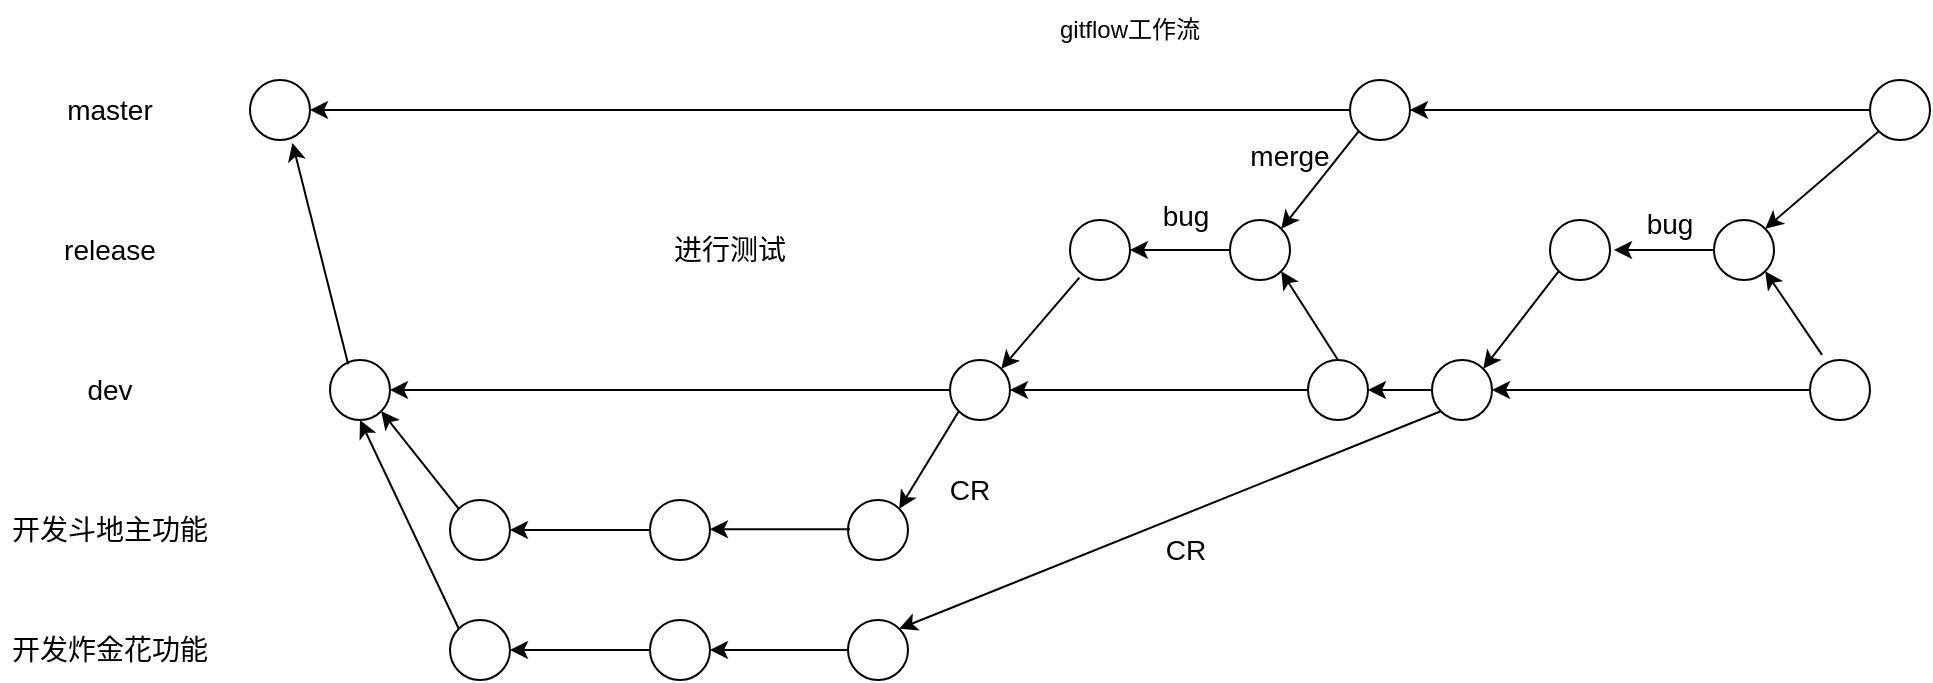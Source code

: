 <mxfile version="23.1.7" type="github">
  <diagram name="第 1 页" id="UqAG_5sFAz1wi7fieFnJ">
    <mxGraphModel dx="1000" dy="538" grid="1" gridSize="10" guides="1" tooltips="1" connect="1" arrows="1" fold="1" page="1" pageScale="1" pageWidth="1169" pageHeight="1654" math="0" shadow="0">
      <root>
        <mxCell id="0" />
        <mxCell id="1" parent="0" />
        <mxCell id="sSPxkls2wnU2qIQpyQlU-2" value="&lt;font style=&quot;font-size: 14px;&quot;&gt;master&lt;/font&gt;" style="text;html=1;align=center;verticalAlign=middle;whiteSpace=wrap;rounded=0;" vertex="1" parent="1">
          <mxGeometry x="130" y="160" width="60" height="30" as="geometry" />
        </mxCell>
        <mxCell id="sSPxkls2wnU2qIQpyQlU-3" value="&lt;font style=&quot;font-size: 14px;&quot;&gt;dev&lt;/font&gt;" style="text;html=1;align=center;verticalAlign=middle;whiteSpace=wrap;rounded=0;rotation=0;" vertex="1" parent="1">
          <mxGeometry x="130" y="300" width="60" height="30" as="geometry" />
        </mxCell>
        <mxCell id="sSPxkls2wnU2qIQpyQlU-4" value="&lt;font style=&quot;font-size: 14px;&quot;&gt;release&lt;/font&gt;" style="text;html=1;align=center;verticalAlign=middle;whiteSpace=wrap;rounded=0;" vertex="1" parent="1">
          <mxGeometry x="130" y="230" width="60" height="30" as="geometry" />
        </mxCell>
        <mxCell id="sSPxkls2wnU2qIQpyQlU-5" value="&lt;span style=&quot;font-size: 14px;&quot;&gt;开发斗地主功能&lt;/span&gt;" style="text;html=1;align=center;verticalAlign=middle;whiteSpace=wrap;rounded=0;rotation=0;" vertex="1" parent="1">
          <mxGeometry x="105" y="370" width="110" height="30" as="geometry" />
        </mxCell>
        <mxCell id="sSPxkls2wnU2qIQpyQlU-6" value="&lt;span style=&quot;font-size: 14px;&quot;&gt;开发炸金花功能&lt;/span&gt;" style="text;html=1;align=center;verticalAlign=middle;whiteSpace=wrap;rounded=0;rotation=0;" vertex="1" parent="1">
          <mxGeometry x="105" y="430" width="110" height="30" as="geometry" />
        </mxCell>
        <mxCell id="sSPxkls2wnU2qIQpyQlU-7" value="" style="ellipse;whiteSpace=wrap;html=1;aspect=fixed;" vertex="1" parent="1">
          <mxGeometry x="230" y="160" width="30" height="30" as="geometry" />
        </mxCell>
        <mxCell id="sSPxkls2wnU2qIQpyQlU-8" value="" style="ellipse;whiteSpace=wrap;html=1;aspect=fixed;" vertex="1" parent="1">
          <mxGeometry x="270" y="300" width="30" height="30" as="geometry" />
        </mxCell>
        <mxCell id="sSPxkls2wnU2qIQpyQlU-9" value="" style="endArrow=classic;html=1;rounded=0;entryX=0.707;entryY=1.05;entryDx=0;entryDy=0;exitX=0.303;exitY=0.071;exitDx=0;exitDy=0;exitPerimeter=0;entryPerimeter=0;" edge="1" parent="1" source="sSPxkls2wnU2qIQpyQlU-8" target="sSPxkls2wnU2qIQpyQlU-7">
          <mxGeometry width="50" height="50" relative="1" as="geometry">
            <mxPoint x="200" y="240" as="sourcePoint" />
            <mxPoint x="250" y="190" as="targetPoint" />
          </mxGeometry>
        </mxCell>
        <mxCell id="sSPxkls2wnU2qIQpyQlU-10" value="" style="ellipse;whiteSpace=wrap;html=1;aspect=fixed;" vertex="1" parent="1">
          <mxGeometry x="330" y="370" width="30" height="30" as="geometry" />
        </mxCell>
        <mxCell id="sSPxkls2wnU2qIQpyQlU-11" value="" style="ellipse;whiteSpace=wrap;html=1;aspect=fixed;" vertex="1" parent="1">
          <mxGeometry x="330" y="430" width="30" height="30" as="geometry" />
        </mxCell>
        <mxCell id="sSPxkls2wnU2qIQpyQlU-12" value="" style="endArrow=classic;html=1;rounded=0;entryX=1;entryY=1;entryDx=0;entryDy=0;exitX=0;exitY=0;exitDx=0;exitDy=0;" edge="1" parent="1" source="sSPxkls2wnU2qIQpyQlU-10" target="sSPxkls2wnU2qIQpyQlU-8">
          <mxGeometry width="50" height="50" relative="1" as="geometry">
            <mxPoint x="289" y="312" as="sourcePoint" />
            <mxPoint x="261" y="202" as="targetPoint" />
          </mxGeometry>
        </mxCell>
        <mxCell id="sSPxkls2wnU2qIQpyQlU-13" value="" style="endArrow=classic;html=1;rounded=0;entryX=0.5;entryY=1;entryDx=0;entryDy=0;exitX=0;exitY=0;exitDx=0;exitDy=0;" edge="1" parent="1" source="sSPxkls2wnU2qIQpyQlU-11" target="sSPxkls2wnU2qIQpyQlU-8">
          <mxGeometry width="50" height="50" relative="1" as="geometry">
            <mxPoint x="299" y="322" as="sourcePoint" />
            <mxPoint x="271" y="212" as="targetPoint" />
          </mxGeometry>
        </mxCell>
        <mxCell id="sSPxkls2wnU2qIQpyQlU-14" value="" style="ellipse;whiteSpace=wrap;html=1;aspect=fixed;" vertex="1" parent="1">
          <mxGeometry x="430" y="430" width="30" height="30" as="geometry" />
        </mxCell>
        <mxCell id="sSPxkls2wnU2qIQpyQlU-15" value="" style="ellipse;whiteSpace=wrap;html=1;aspect=fixed;" vertex="1" parent="1">
          <mxGeometry x="430" y="370" width="30" height="30" as="geometry" />
        </mxCell>
        <mxCell id="sSPxkls2wnU2qIQpyQlU-16" value="" style="endArrow=classic;html=1;rounded=0;entryX=1;entryY=0.5;entryDx=0;entryDy=0;exitX=0;exitY=0.5;exitDx=0;exitDy=0;" edge="1" parent="1" source="sSPxkls2wnU2qIQpyQlU-15" target="sSPxkls2wnU2qIQpyQlU-10">
          <mxGeometry width="50" height="50" relative="1" as="geometry">
            <mxPoint x="344" y="385" as="sourcePoint" />
            <mxPoint x="306" y="336" as="targetPoint" />
          </mxGeometry>
        </mxCell>
        <mxCell id="sSPxkls2wnU2qIQpyQlU-17" value="" style="endArrow=classic;html=1;rounded=0;entryX=1;entryY=0.5;entryDx=0;entryDy=0;exitX=0;exitY=0.5;exitDx=0;exitDy=0;" edge="1" parent="1" source="sSPxkls2wnU2qIQpyQlU-14" target="sSPxkls2wnU2qIQpyQlU-11">
          <mxGeometry width="50" height="50" relative="1" as="geometry">
            <mxPoint x="440" y="395" as="sourcePoint" />
            <mxPoint x="370" y="395" as="targetPoint" />
          </mxGeometry>
        </mxCell>
        <mxCell id="sSPxkls2wnU2qIQpyQlU-18" value="" style="ellipse;whiteSpace=wrap;html=1;aspect=fixed;" vertex="1" parent="1">
          <mxGeometry x="529" y="370" width="30" height="30" as="geometry" />
        </mxCell>
        <mxCell id="sSPxkls2wnU2qIQpyQlU-19" value="" style="endArrow=classic;html=1;rounded=0;entryX=1;entryY=0.5;entryDx=0;entryDy=0;exitX=0;exitY=0.5;exitDx=0;exitDy=0;" edge="1" parent="1">
          <mxGeometry width="50" height="50" relative="1" as="geometry">
            <mxPoint x="530" y="384.58" as="sourcePoint" />
            <mxPoint x="460" y="384.58" as="targetPoint" />
          </mxGeometry>
        </mxCell>
        <mxCell id="sSPxkls2wnU2qIQpyQlU-20" value="" style="ellipse;whiteSpace=wrap;html=1;aspect=fixed;" vertex="1" parent="1">
          <mxGeometry x="529" y="430" width="30" height="30" as="geometry" />
        </mxCell>
        <mxCell id="sSPxkls2wnU2qIQpyQlU-21" value="" style="endArrow=classic;html=1;rounded=0;entryX=1;entryY=0.5;entryDx=0;entryDy=0;exitX=0;exitY=0.5;exitDx=0;exitDy=0;" edge="1" parent="1" source="sSPxkls2wnU2qIQpyQlU-20" target="sSPxkls2wnU2qIQpyQlU-14">
          <mxGeometry width="50" height="50" relative="1" as="geometry">
            <mxPoint x="540" y="394.58" as="sourcePoint" />
            <mxPoint x="470" y="394.58" as="targetPoint" />
          </mxGeometry>
        </mxCell>
        <mxCell id="sSPxkls2wnU2qIQpyQlU-22" value="" style="ellipse;whiteSpace=wrap;html=1;aspect=fixed;" vertex="1" parent="1">
          <mxGeometry x="580" y="300" width="30" height="30" as="geometry" />
        </mxCell>
        <mxCell id="sSPxkls2wnU2qIQpyQlU-23" value="" style="endArrow=classic;html=1;rounded=0;entryX=1;entryY=0;entryDx=0;entryDy=0;exitX=0;exitY=1;exitDx=0;exitDy=0;" edge="1" parent="1" source="sSPxkls2wnU2qIQpyQlU-22" target="sSPxkls2wnU2qIQpyQlU-18">
          <mxGeometry width="50" height="50" relative="1" as="geometry">
            <mxPoint x="540" y="394.58" as="sourcePoint" />
            <mxPoint x="470" y="394.58" as="targetPoint" />
          </mxGeometry>
        </mxCell>
        <mxCell id="sSPxkls2wnU2qIQpyQlU-24" value="&lt;font style=&quot;font-size: 14px;&quot;&gt;CR&lt;/font&gt;" style="text;html=1;align=center;verticalAlign=middle;whiteSpace=wrap;rounded=0;rotation=0;" vertex="1" parent="1">
          <mxGeometry x="570" y="350" width="40" height="30" as="geometry" />
        </mxCell>
        <mxCell id="sSPxkls2wnU2qIQpyQlU-25" value="" style="ellipse;whiteSpace=wrap;html=1;aspect=fixed;" vertex="1" parent="1">
          <mxGeometry x="640" y="230" width="30" height="30" as="geometry" />
        </mxCell>
        <mxCell id="sSPxkls2wnU2qIQpyQlU-26" value="" style="endArrow=classic;html=1;rounded=0;entryX=1;entryY=0;entryDx=0;entryDy=0;exitX=0.156;exitY=0.96;exitDx=0;exitDy=0;exitPerimeter=0;" edge="1" parent="1" source="sSPxkls2wnU2qIQpyQlU-25" target="sSPxkls2wnU2qIQpyQlU-22">
          <mxGeometry width="50" height="50" relative="1" as="geometry">
            <mxPoint x="594" y="336" as="sourcePoint" />
            <mxPoint x="565" y="385" as="targetPoint" />
          </mxGeometry>
        </mxCell>
        <mxCell id="sSPxkls2wnU2qIQpyQlU-28" value="&lt;font style=&quot;font-size: 14px;&quot;&gt;进行测试&lt;/font&gt;" style="text;html=1;align=center;verticalAlign=middle;whiteSpace=wrap;rounded=0;" vertex="1" parent="1">
          <mxGeometry x="440" y="230" width="60" height="30" as="geometry" />
        </mxCell>
        <mxCell id="sSPxkls2wnU2qIQpyQlU-29" value="" style="ellipse;whiteSpace=wrap;html=1;aspect=fixed;" vertex="1" parent="1">
          <mxGeometry x="720" y="230" width="30" height="30" as="geometry" />
        </mxCell>
        <mxCell id="sSPxkls2wnU2qIQpyQlU-30" value="" style="endArrow=classic;html=1;rounded=0;entryX=1;entryY=0.5;entryDx=0;entryDy=0;exitX=0;exitY=0.5;exitDx=0;exitDy=0;" edge="1" parent="1" source="sSPxkls2wnU2qIQpyQlU-29" target="sSPxkls2wnU2qIQpyQlU-25">
          <mxGeometry width="50" height="50" relative="1" as="geometry">
            <mxPoint x="655" y="269" as="sourcePoint" />
            <mxPoint x="616" y="314" as="targetPoint" />
          </mxGeometry>
        </mxCell>
        <mxCell id="sSPxkls2wnU2qIQpyQlU-31" value="&lt;font style=&quot;font-size: 14px;&quot;&gt;bug&lt;/font&gt;" style="text;html=1;align=center;verticalAlign=middle;whiteSpace=wrap;rounded=0;" vertex="1" parent="1">
          <mxGeometry x="668" y="213" width="60" height="30" as="geometry" />
        </mxCell>
        <mxCell id="sSPxkls2wnU2qIQpyQlU-32" value="" style="ellipse;whiteSpace=wrap;html=1;aspect=fixed;" vertex="1" parent="1">
          <mxGeometry x="780" y="160" width="30" height="30" as="geometry" />
        </mxCell>
        <mxCell id="sSPxkls2wnU2qIQpyQlU-33" value="" style="endArrow=classic;html=1;rounded=0;entryX=1;entryY=0;entryDx=0;entryDy=0;exitX=0;exitY=1;exitDx=0;exitDy=0;" edge="1" parent="1" source="sSPxkls2wnU2qIQpyQlU-32" target="sSPxkls2wnU2qIQpyQlU-29">
          <mxGeometry width="50" height="50" relative="1" as="geometry">
            <mxPoint x="655" y="269" as="sourcePoint" />
            <mxPoint x="616" y="314" as="targetPoint" />
          </mxGeometry>
        </mxCell>
        <mxCell id="sSPxkls2wnU2qIQpyQlU-34" value="&lt;font style=&quot;font-size: 14px;&quot;&gt;merge&lt;/font&gt;" style="text;html=1;align=center;verticalAlign=middle;whiteSpace=wrap;rounded=0;" vertex="1" parent="1">
          <mxGeometry x="720" y="183" width="60" height="30" as="geometry" />
        </mxCell>
        <mxCell id="sSPxkls2wnU2qIQpyQlU-35" value="" style="endArrow=classic;html=1;rounded=0;entryX=1;entryY=0.5;entryDx=0;entryDy=0;exitX=0;exitY=0.5;exitDx=0;exitDy=0;" edge="1" parent="1" source="sSPxkls2wnU2qIQpyQlU-32" target="sSPxkls2wnU2qIQpyQlU-7">
          <mxGeometry width="50" height="50" relative="1" as="geometry">
            <mxPoint x="289" y="312" as="sourcePoint" />
            <mxPoint x="261" y="202" as="targetPoint" />
          </mxGeometry>
        </mxCell>
        <mxCell id="sSPxkls2wnU2qIQpyQlU-36" value="" style="endArrow=classic;html=1;rounded=0;entryX=1;entryY=0.5;entryDx=0;entryDy=0;exitX=0;exitY=0.5;exitDx=0;exitDy=0;" edge="1" parent="1" source="sSPxkls2wnU2qIQpyQlU-22" target="sSPxkls2wnU2qIQpyQlU-8">
          <mxGeometry width="50" height="50" relative="1" as="geometry">
            <mxPoint x="440" y="395" as="sourcePoint" />
            <mxPoint x="370" y="395" as="targetPoint" />
          </mxGeometry>
        </mxCell>
        <mxCell id="sSPxkls2wnU2qIQpyQlU-37" value="" style="ellipse;whiteSpace=wrap;html=1;aspect=fixed;" vertex="1" parent="1">
          <mxGeometry x="821" y="300" width="30" height="30" as="geometry" />
        </mxCell>
        <mxCell id="sSPxkls2wnU2qIQpyQlU-39" value="" style="endArrow=classic;html=1;rounded=0;exitX=0;exitY=1;exitDx=0;exitDy=0;entryX=1;entryY=0;entryDx=0;entryDy=0;" edge="1" parent="1" source="sSPxkls2wnU2qIQpyQlU-37" target="sSPxkls2wnU2qIQpyQlU-20">
          <mxGeometry width="50" height="50" relative="1" as="geometry">
            <mxPoint x="700" y="370" as="sourcePoint" />
            <mxPoint x="750" y="320" as="targetPoint" />
          </mxGeometry>
        </mxCell>
        <mxCell id="sSPxkls2wnU2qIQpyQlU-40" value="&lt;font style=&quot;font-size: 14px;&quot;&gt;CR&lt;/font&gt;" style="text;html=1;align=center;verticalAlign=middle;whiteSpace=wrap;rounded=0;rotation=0;" vertex="1" parent="1">
          <mxGeometry x="678" y="380" width="40" height="30" as="geometry" />
        </mxCell>
        <mxCell id="sSPxkls2wnU2qIQpyQlU-41" value="" style="endArrow=classic;html=1;rounded=0;entryX=1;entryY=0.5;entryDx=0;entryDy=0;exitX=0;exitY=0.5;exitDx=0;exitDy=0;" edge="1" parent="1" source="sSPxkls2wnU2qIQpyQlU-51" target="sSPxkls2wnU2qIQpyQlU-22">
          <mxGeometry width="50" height="50" relative="1" as="geometry">
            <mxPoint x="655" y="269" as="sourcePoint" />
            <mxPoint x="616" y="314" as="targetPoint" />
          </mxGeometry>
        </mxCell>
        <mxCell id="sSPxkls2wnU2qIQpyQlU-42" value="" style="ellipse;whiteSpace=wrap;html=1;aspect=fixed;" vertex="1" parent="1">
          <mxGeometry x="880" y="230" width="30" height="30" as="geometry" />
        </mxCell>
        <mxCell id="sSPxkls2wnU2qIQpyQlU-44" value="" style="endArrow=classic;html=1;rounded=0;entryX=1;entryY=0;entryDx=0;entryDy=0;exitX=0;exitY=1;exitDx=0;exitDy=0;" edge="1" parent="1" source="sSPxkls2wnU2qIQpyQlU-42" target="sSPxkls2wnU2qIQpyQlU-37">
          <mxGeometry width="50" height="50" relative="1" as="geometry">
            <mxPoint x="880" y="260" as="sourcePoint" />
            <mxPoint x="760" y="255" as="targetPoint" />
          </mxGeometry>
        </mxCell>
        <mxCell id="sSPxkls2wnU2qIQpyQlU-45" value="" style="ellipse;whiteSpace=wrap;html=1;aspect=fixed;" vertex="1" parent="1">
          <mxGeometry x="962" y="230" width="30" height="30" as="geometry" />
        </mxCell>
        <mxCell id="sSPxkls2wnU2qIQpyQlU-46" value="" style="endArrow=classic;html=1;rounded=0;entryX=1;entryY=0.5;entryDx=0;entryDy=0;exitX=0;exitY=0.5;exitDx=0;exitDy=0;" edge="1" parent="1" source="sSPxkls2wnU2qIQpyQlU-45">
          <mxGeometry width="50" height="50" relative="1" as="geometry">
            <mxPoint x="897" y="269" as="sourcePoint" />
            <mxPoint x="912" y="245" as="targetPoint" />
          </mxGeometry>
        </mxCell>
        <mxCell id="sSPxkls2wnU2qIQpyQlU-47" value="&lt;font style=&quot;font-size: 14px;&quot;&gt;bug&lt;/font&gt;" style="text;html=1;align=center;verticalAlign=middle;whiteSpace=wrap;rounded=0;" vertex="1" parent="1">
          <mxGeometry x="910" y="213" width="60" height="37" as="geometry" />
        </mxCell>
        <mxCell id="sSPxkls2wnU2qIQpyQlU-48" value="" style="ellipse;whiteSpace=wrap;html=1;aspect=fixed;" vertex="1" parent="1">
          <mxGeometry x="1040" y="160" width="30" height="30" as="geometry" />
        </mxCell>
        <mxCell id="sSPxkls2wnU2qIQpyQlU-49" value="" style="endArrow=classic;html=1;rounded=0;entryX=1;entryY=0.5;entryDx=0;entryDy=0;exitX=0;exitY=0.5;exitDx=0;exitDy=0;" edge="1" parent="1" source="sSPxkls2wnU2qIQpyQlU-48" target="sSPxkls2wnU2qIQpyQlU-32">
          <mxGeometry width="50" height="50" relative="1" as="geometry">
            <mxPoint x="790" y="185" as="sourcePoint" />
            <mxPoint x="270" y="185" as="targetPoint" />
          </mxGeometry>
        </mxCell>
        <mxCell id="sSPxkls2wnU2qIQpyQlU-50" value="" style="endArrow=classic;html=1;rounded=0;entryX=1;entryY=0;entryDx=0;entryDy=0;exitX=0;exitY=1;exitDx=0;exitDy=0;" edge="1" parent="1" source="sSPxkls2wnU2qIQpyQlU-48" target="sSPxkls2wnU2qIQpyQlU-45">
          <mxGeometry width="50" height="50" relative="1" as="geometry">
            <mxPoint x="890" y="255" as="sourcePoint" />
            <mxPoint x="760" y="255" as="targetPoint" />
          </mxGeometry>
        </mxCell>
        <mxCell id="sSPxkls2wnU2qIQpyQlU-52" value="" style="endArrow=classic;html=1;rounded=0;entryX=1;entryY=0.5;entryDx=0;entryDy=0;exitX=0;exitY=0.5;exitDx=0;exitDy=0;" edge="1" parent="1" source="sSPxkls2wnU2qIQpyQlU-37" target="sSPxkls2wnU2qIQpyQlU-51">
          <mxGeometry width="50" height="50" relative="1" as="geometry">
            <mxPoint x="821" y="315" as="sourcePoint" />
            <mxPoint x="641" y="315" as="targetPoint" />
          </mxGeometry>
        </mxCell>
        <mxCell id="sSPxkls2wnU2qIQpyQlU-51" value="" style="ellipse;whiteSpace=wrap;html=1;aspect=fixed;" vertex="1" parent="1">
          <mxGeometry x="759" y="300" width="30" height="30" as="geometry" />
        </mxCell>
        <mxCell id="sSPxkls2wnU2qIQpyQlU-53" value="" style="endArrow=classic;html=1;rounded=0;entryX=1;entryY=1;entryDx=0;entryDy=0;exitX=0.5;exitY=0;exitDx=0;exitDy=0;" edge="1" parent="1" source="sSPxkls2wnU2qIQpyQlU-51" target="sSPxkls2wnU2qIQpyQlU-29">
          <mxGeometry width="50" height="50" relative="1" as="geometry">
            <mxPoint x="890" y="255" as="sourcePoint" />
            <mxPoint x="760" y="255" as="targetPoint" />
          </mxGeometry>
        </mxCell>
        <mxCell id="sSPxkls2wnU2qIQpyQlU-56" style="edgeStyle=orthogonalEdgeStyle;rounded=0;orthogonalLoop=1;jettySize=auto;html=1;exitX=0;exitY=0.5;exitDx=0;exitDy=0;entryX=1;entryY=0.5;entryDx=0;entryDy=0;" edge="1" parent="1" source="sSPxkls2wnU2qIQpyQlU-54" target="sSPxkls2wnU2qIQpyQlU-37">
          <mxGeometry relative="1" as="geometry" />
        </mxCell>
        <mxCell id="sSPxkls2wnU2qIQpyQlU-54" value="" style="ellipse;whiteSpace=wrap;html=1;aspect=fixed;" vertex="1" parent="1">
          <mxGeometry x="1010" y="300" width="30" height="30" as="geometry" />
        </mxCell>
        <mxCell id="sSPxkls2wnU2qIQpyQlU-55" value="" style="endArrow=classic;html=1;rounded=0;entryX=1;entryY=1;entryDx=0;entryDy=0;exitX=0.2;exitY=-0.086;exitDx=0;exitDy=0;exitPerimeter=0;" edge="1" parent="1" source="sSPxkls2wnU2qIQpyQlU-54" target="sSPxkls2wnU2qIQpyQlU-45">
          <mxGeometry width="50" height="50" relative="1" as="geometry">
            <mxPoint x="769" y="325" as="sourcePoint" />
            <mxPoint x="620" y="325" as="targetPoint" />
          </mxGeometry>
        </mxCell>
        <mxCell id="sSPxkls2wnU2qIQpyQlU-57" value="gitflow工作流" style="text;html=1;align=center;verticalAlign=middle;whiteSpace=wrap;rounded=0;" vertex="1" parent="1">
          <mxGeometry x="610" y="120" width="120" height="30" as="geometry" />
        </mxCell>
      </root>
    </mxGraphModel>
  </diagram>
</mxfile>
